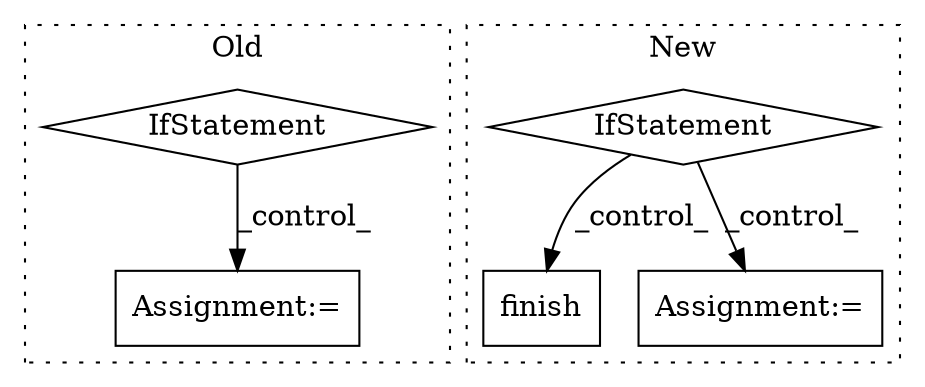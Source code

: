 digraph G {
subgraph cluster0 {
1 [label="IfStatement" a="25" s="7441,7478" l="4,2" shape="diamond"];
4 [label="Assignment:=" a="7" s="7641" l="1" shape="box"];
label = "Old";
style="dotted";
}
subgraph cluster1 {
2 [label="finish" a="32" s="11602" l="8" shape="box"];
3 [label="IfStatement" a="25" s="11401,11428" l="4,2" shape="diamond"];
5 [label="Assignment:=" a="7" s="11642" l="1" shape="box"];
label = "New";
style="dotted";
}
1 -> 4 [label="_control_"];
3 -> 2 [label="_control_"];
3 -> 5 [label="_control_"];
}